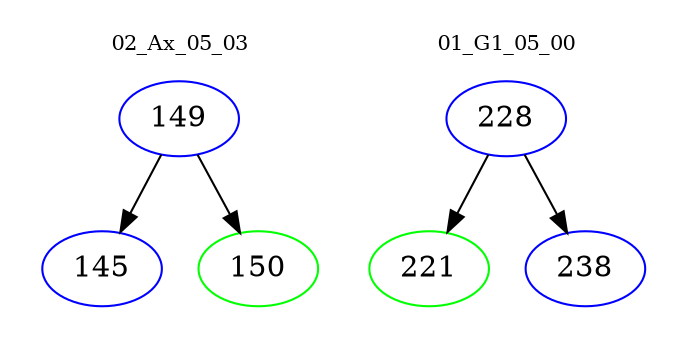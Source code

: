 digraph{
subgraph cluster_0 {
color = white
label = "02_Ax_05_03";
fontsize=10;
T0_149 [label="149", color="blue"]
T0_149 -> T0_145 [color="black"]
T0_145 [label="145", color="blue"]
T0_149 -> T0_150 [color="black"]
T0_150 [label="150", color="green"]
}
subgraph cluster_1 {
color = white
label = "01_G1_05_00";
fontsize=10;
T1_228 [label="228", color="blue"]
T1_228 -> T1_221 [color="black"]
T1_221 [label="221", color="green"]
T1_228 -> T1_238 [color="black"]
T1_238 [label="238", color="blue"]
}
}
